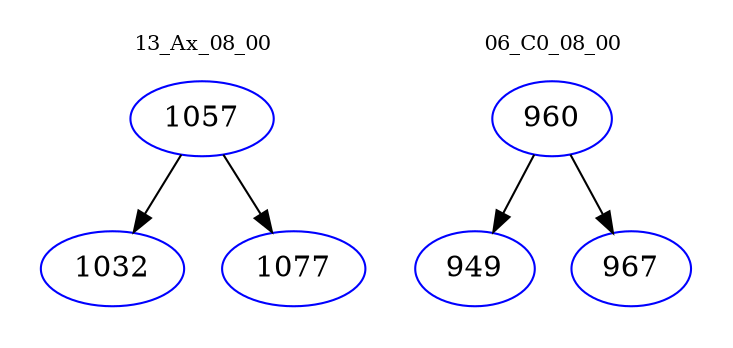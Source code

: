 digraph{
subgraph cluster_0 {
color = white
label = "13_Ax_08_00";
fontsize=10;
T0_1057 [label="1057", color="blue"]
T0_1057 -> T0_1032 [color="black"]
T0_1032 [label="1032", color="blue"]
T0_1057 -> T0_1077 [color="black"]
T0_1077 [label="1077", color="blue"]
}
subgraph cluster_1 {
color = white
label = "06_C0_08_00";
fontsize=10;
T1_960 [label="960", color="blue"]
T1_960 -> T1_949 [color="black"]
T1_949 [label="949", color="blue"]
T1_960 -> T1_967 [color="black"]
T1_967 [label="967", color="blue"]
}
}

